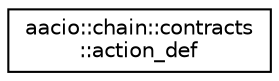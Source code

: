 digraph "Graphical Class Hierarchy"
{
  edge [fontname="Helvetica",fontsize="10",labelfontname="Helvetica",labelfontsize="10"];
  node [fontname="Helvetica",fontsize="10",shape=record];
  rankdir="LR";
  Node0 [label="aacio::chain::contracts\l::action_def",height=0.2,width=0.4,color="black", fillcolor="white", style="filled",URL="$structaacio_1_1chain_1_1contracts_1_1action__def.html"];
}

